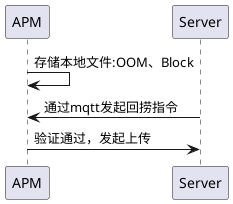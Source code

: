 @startuml


APM -> APM:存储本地文件:OOM、Block
Server -> APM : 通过mqtt发起回捞指令
APM -> Server : 验证通过，发起上传


@enduml
